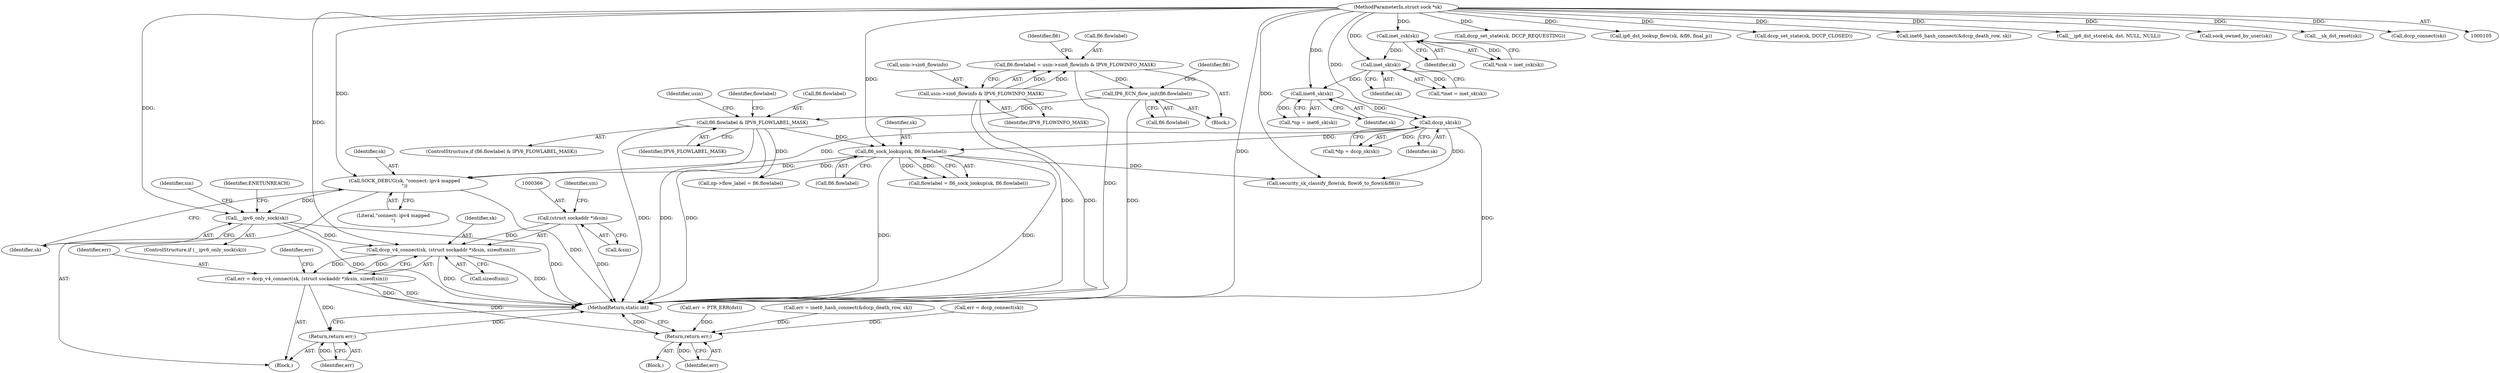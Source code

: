 digraph "0_linux_45f6fad84cc305103b28d73482b344d7f5b76f39@API" {
"1000363" [label="(Call,dccp_v4_connect(sk, (struct sockaddr *)&sin, sizeof(sin)))"];
"1000320" [label="(Call,__ipv6_only_sock(sk))"];
"1000316" [label="(Call,SOCK_DEBUG(sk, \"connect: ipv4 mapped\n\"))"];
"1000202" [label="(Call,fl6_sock_lookup(sk, fl6.flowlabel))"];
"1000134" [label="(Call,dccp_sk(sk))"];
"1000129" [label="(Call,inet6_sk(sk))"];
"1000124" [label="(Call,inet_sk(sk))"];
"1000119" [label="(Call,inet_csk(sk))"];
"1000106" [label="(MethodParameterIn,struct sock *sk)"];
"1000193" [label="(Call,fl6.flowlabel & IPV6_FLOWLABEL_MASK)"];
"1000188" [label="(Call,IP6_ECN_flow_init(fl6.flowlabel))"];
"1000179" [label="(Call,fl6.flowlabel = usin->sin6_flowinfo & IPV6_FLOWINFO_MASK)"];
"1000183" [label="(Call,usin->sin6_flowinfo & IPV6_FLOWINFO_MASK)"];
"1000365" [label="(Call,(struct sockaddr *)&sin)"];
"1000361" [label="(Call,err = dccp_v4_connect(sk, (struct sockaddr *)&sin, sizeof(sin)))"];
"1000398" [label="(Return,return err;)"];
"1000611" [label="(Return,return err;)"];
"1000361" [label="(Call,err = dccp_v4_connect(sk, (struct sockaddr *)&sin, sizeof(sin)))"];
"1000204" [label="(Call,fl6.flowlabel)"];
"1000120" [label="(Identifier,sk)"];
"1000124" [label="(Call,inet_sk(sk))"];
"1000318" [label="(Literal,\"connect: ipv4 mapped\n\")"];
"1000316" [label="(Call,SOCK_DEBUG(sk, \"connect: ipv4 mapped\n\"))"];
"1000372" [label="(Identifier,err)"];
"1000109" [label="(Block,)"];
"1000308" [label="(Block,)"];
"1000365" [label="(Call,(struct sockaddr *)&sin)"];
"1000201" [label="(Identifier,flowlabel)"];
"1000362" [label="(Identifier,err)"];
"1000399" [label="(Identifier,err)"];
"1000193" [label="(Call,fl6.flowlabel & IPV6_FLOWLABEL_MASK)"];
"1000202" [label="(Call,fl6_sock_lookup(sk, fl6.flowlabel))"];
"1000324" [label="(Identifier,ENETUNREACH)"];
"1000129" [label="(Call,inet6_sk(sk))"];
"1000489" [label="(Call,err = PTR_ERR(dst))"];
"1000184" [label="(Call,usin->sin6_flowinfo)"];
"1000317" [label="(Identifier,sk)"];
"1000327" [label="(Identifier,sin)"];
"1000122" [label="(Call,*inet = inet_sk(sk))"];
"1000197" [label="(Identifier,IPV6_FLOWLABEL_MASK)"];
"1000370" [label="(Identifier,sin)"];
"1000364" [label="(Identifier,sk)"];
"1000127" [label="(Call,*np = inet6_sk(sk))"];
"1000189" [label="(Call,fl6.flowlabel)"];
"1000180" [label="(Call,fl6.flowlabel)"];
"1000555" [label="(Call,err = inet6_hash_connect(&dccp_death_row, sk))"];
"1000552" [label="(Call,dccp_set_state(sk, DCCP_REQUESTING))"];
"1000192" [label="(ControlStructure,if (fl6.flowlabel & IPV6_FLOWLABEL_MASK))"];
"1000178" [label="(Block,)"];
"1000119" [label="(Call,inet_csk(sk))"];
"1000195" [label="(Identifier,fl6)"];
"1000194" [label="(Call,fl6.flowlabel)"];
"1000125" [label="(Identifier,sk)"];
"1000480" [label="(Call,ip6_dst_lookup_flow(sk, &fl6, final_p))"];
"1000595" [label="(Call,dccp_set_state(sk, DCCP_CLOSED))"];
"1000557" [label="(Call,inet6_hash_connect(&dccp_death_row, sk))"];
"1000367" [label="(Call,&sin)"];
"1000190" [label="(Identifier,fl6)"];
"1000297" [label="(Call,np->flow_label = fl6.flowlabel)"];
"1000132" [label="(Call,*dp = dccp_sk(sk))"];
"1000363" [label="(Call,dccp_v4_connect(sk, (struct sockaddr *)&sin, sizeof(sin)))"];
"1000188" [label="(Call,IP6_ECN_flow_init(fl6.flowlabel))"];
"1000457" [label="(Call,security_sk_classify_flow(sk, flowi6_to_flowi(&fl6)))"];
"1000522" [label="(Call,__ip6_dst_store(sk, dst, NULL, NULL))"];
"1000200" [label="(Call,flowlabel = fl6_sock_lookup(sk, fl6.flowlabel))"];
"1000187" [label="(Identifier,IPV6_FLOWINFO_MASK)"];
"1000613" [label="(MethodReturn,static int)"];
"1000106" [label="(MethodParameterIn,struct sock *sk)"];
"1000468" [label="(Call,sock_owned_by_user(sk))"];
"1000319" [label="(ControlStructure,if (__ipv6_only_sock(sk)))"];
"1000183" [label="(Call,usin->sin6_flowinfo & IPV6_FLOWINFO_MASK)"];
"1000220" [label="(Identifier,usin)"];
"1000179" [label="(Call,fl6.flowlabel = usin->sin6_flowinfo & IPV6_FLOWINFO_MASK)"];
"1000398" [label="(Return,return err;)"];
"1000611" [label="(Return,return err;)"];
"1000585" [label="(Call,err = dccp_connect(sk))"];
"1000612" [label="(Identifier,err)"];
"1000134" [label="(Call,dccp_sk(sk))"];
"1000321" [label="(Identifier,sk)"];
"1000369" [label="(Call,sizeof(sin))"];
"1000135" [label="(Identifier,sk)"];
"1000203" [label="(Identifier,sk)"];
"1000320" [label="(Call,__ipv6_only_sock(sk))"];
"1000117" [label="(Call,*icsk = inet_csk(sk))"];
"1000598" [label="(Call,__sk_dst_reset(sk))"];
"1000587" [label="(Call,dccp_connect(sk))"];
"1000130" [label="(Identifier,sk)"];
"1000363" -> "1000361"  [label="AST: "];
"1000363" -> "1000369"  [label="CFG: "];
"1000364" -> "1000363"  [label="AST: "];
"1000365" -> "1000363"  [label="AST: "];
"1000369" -> "1000363"  [label="AST: "];
"1000361" -> "1000363"  [label="CFG: "];
"1000363" -> "1000613"  [label="DDG: "];
"1000363" -> "1000613"  [label="DDG: "];
"1000363" -> "1000361"  [label="DDG: "];
"1000363" -> "1000361"  [label="DDG: "];
"1000320" -> "1000363"  [label="DDG: "];
"1000106" -> "1000363"  [label="DDG: "];
"1000365" -> "1000363"  [label="DDG: "];
"1000320" -> "1000319"  [label="AST: "];
"1000320" -> "1000321"  [label="CFG: "];
"1000321" -> "1000320"  [label="AST: "];
"1000324" -> "1000320"  [label="CFG: "];
"1000327" -> "1000320"  [label="CFG: "];
"1000320" -> "1000613"  [label="DDG: "];
"1000320" -> "1000613"  [label="DDG: "];
"1000316" -> "1000320"  [label="DDG: "];
"1000106" -> "1000320"  [label="DDG: "];
"1000316" -> "1000308"  [label="AST: "];
"1000316" -> "1000318"  [label="CFG: "];
"1000317" -> "1000316"  [label="AST: "];
"1000318" -> "1000316"  [label="AST: "];
"1000321" -> "1000316"  [label="CFG: "];
"1000316" -> "1000613"  [label="DDG: "];
"1000202" -> "1000316"  [label="DDG: "];
"1000134" -> "1000316"  [label="DDG: "];
"1000106" -> "1000316"  [label="DDG: "];
"1000202" -> "1000200"  [label="AST: "];
"1000202" -> "1000204"  [label="CFG: "];
"1000203" -> "1000202"  [label="AST: "];
"1000204" -> "1000202"  [label="AST: "];
"1000200" -> "1000202"  [label="CFG: "];
"1000202" -> "1000613"  [label="DDG: "];
"1000202" -> "1000613"  [label="DDG: "];
"1000202" -> "1000200"  [label="DDG: "];
"1000202" -> "1000200"  [label="DDG: "];
"1000134" -> "1000202"  [label="DDG: "];
"1000106" -> "1000202"  [label="DDG: "];
"1000193" -> "1000202"  [label="DDG: "];
"1000202" -> "1000297"  [label="DDG: "];
"1000202" -> "1000457"  [label="DDG: "];
"1000134" -> "1000132"  [label="AST: "];
"1000134" -> "1000135"  [label="CFG: "];
"1000135" -> "1000134"  [label="AST: "];
"1000132" -> "1000134"  [label="CFG: "];
"1000134" -> "1000613"  [label="DDG: "];
"1000134" -> "1000132"  [label="DDG: "];
"1000129" -> "1000134"  [label="DDG: "];
"1000106" -> "1000134"  [label="DDG: "];
"1000134" -> "1000457"  [label="DDG: "];
"1000129" -> "1000127"  [label="AST: "];
"1000129" -> "1000130"  [label="CFG: "];
"1000130" -> "1000129"  [label="AST: "];
"1000127" -> "1000129"  [label="CFG: "];
"1000129" -> "1000127"  [label="DDG: "];
"1000124" -> "1000129"  [label="DDG: "];
"1000106" -> "1000129"  [label="DDG: "];
"1000124" -> "1000122"  [label="AST: "];
"1000124" -> "1000125"  [label="CFG: "];
"1000125" -> "1000124"  [label="AST: "];
"1000122" -> "1000124"  [label="CFG: "];
"1000124" -> "1000122"  [label="DDG: "];
"1000119" -> "1000124"  [label="DDG: "];
"1000106" -> "1000124"  [label="DDG: "];
"1000119" -> "1000117"  [label="AST: "];
"1000119" -> "1000120"  [label="CFG: "];
"1000120" -> "1000119"  [label="AST: "];
"1000117" -> "1000119"  [label="CFG: "];
"1000119" -> "1000117"  [label="DDG: "];
"1000106" -> "1000119"  [label="DDG: "];
"1000106" -> "1000105"  [label="AST: "];
"1000106" -> "1000613"  [label="DDG: "];
"1000106" -> "1000457"  [label="DDG: "];
"1000106" -> "1000468"  [label="DDG: "];
"1000106" -> "1000480"  [label="DDG: "];
"1000106" -> "1000522"  [label="DDG: "];
"1000106" -> "1000552"  [label="DDG: "];
"1000106" -> "1000557"  [label="DDG: "];
"1000106" -> "1000587"  [label="DDG: "];
"1000106" -> "1000595"  [label="DDG: "];
"1000106" -> "1000598"  [label="DDG: "];
"1000193" -> "1000192"  [label="AST: "];
"1000193" -> "1000197"  [label="CFG: "];
"1000194" -> "1000193"  [label="AST: "];
"1000197" -> "1000193"  [label="AST: "];
"1000201" -> "1000193"  [label="CFG: "];
"1000220" -> "1000193"  [label="CFG: "];
"1000193" -> "1000613"  [label="DDG: "];
"1000193" -> "1000613"  [label="DDG: "];
"1000193" -> "1000613"  [label="DDG: "];
"1000188" -> "1000193"  [label="DDG: "];
"1000193" -> "1000297"  [label="DDG: "];
"1000188" -> "1000178"  [label="AST: "];
"1000188" -> "1000189"  [label="CFG: "];
"1000189" -> "1000188"  [label="AST: "];
"1000195" -> "1000188"  [label="CFG: "];
"1000188" -> "1000613"  [label="DDG: "];
"1000179" -> "1000188"  [label="DDG: "];
"1000179" -> "1000178"  [label="AST: "];
"1000179" -> "1000183"  [label="CFG: "];
"1000180" -> "1000179"  [label="AST: "];
"1000183" -> "1000179"  [label="AST: "];
"1000190" -> "1000179"  [label="CFG: "];
"1000179" -> "1000613"  [label="DDG: "];
"1000183" -> "1000179"  [label="DDG: "];
"1000183" -> "1000179"  [label="DDG: "];
"1000183" -> "1000187"  [label="CFG: "];
"1000184" -> "1000183"  [label="AST: "];
"1000187" -> "1000183"  [label="AST: "];
"1000183" -> "1000613"  [label="DDG: "];
"1000183" -> "1000613"  [label="DDG: "];
"1000365" -> "1000367"  [label="CFG: "];
"1000366" -> "1000365"  [label="AST: "];
"1000367" -> "1000365"  [label="AST: "];
"1000370" -> "1000365"  [label="CFG: "];
"1000365" -> "1000613"  [label="DDG: "];
"1000361" -> "1000308"  [label="AST: "];
"1000362" -> "1000361"  [label="AST: "];
"1000372" -> "1000361"  [label="CFG: "];
"1000361" -> "1000613"  [label="DDG: "];
"1000361" -> "1000613"  [label="DDG: "];
"1000361" -> "1000398"  [label="DDG: "];
"1000361" -> "1000611"  [label="DDG: "];
"1000398" -> "1000308"  [label="AST: "];
"1000398" -> "1000399"  [label="CFG: "];
"1000399" -> "1000398"  [label="AST: "];
"1000613" -> "1000398"  [label="CFG: "];
"1000398" -> "1000613"  [label="DDG: "];
"1000399" -> "1000398"  [label="DDG: "];
"1000611" -> "1000109"  [label="AST: "];
"1000611" -> "1000612"  [label="CFG: "];
"1000612" -> "1000611"  [label="AST: "];
"1000613" -> "1000611"  [label="CFG: "];
"1000611" -> "1000613"  [label="DDG: "];
"1000612" -> "1000611"  [label="DDG: "];
"1000489" -> "1000611"  [label="DDG: "];
"1000555" -> "1000611"  [label="DDG: "];
"1000585" -> "1000611"  [label="DDG: "];
}
